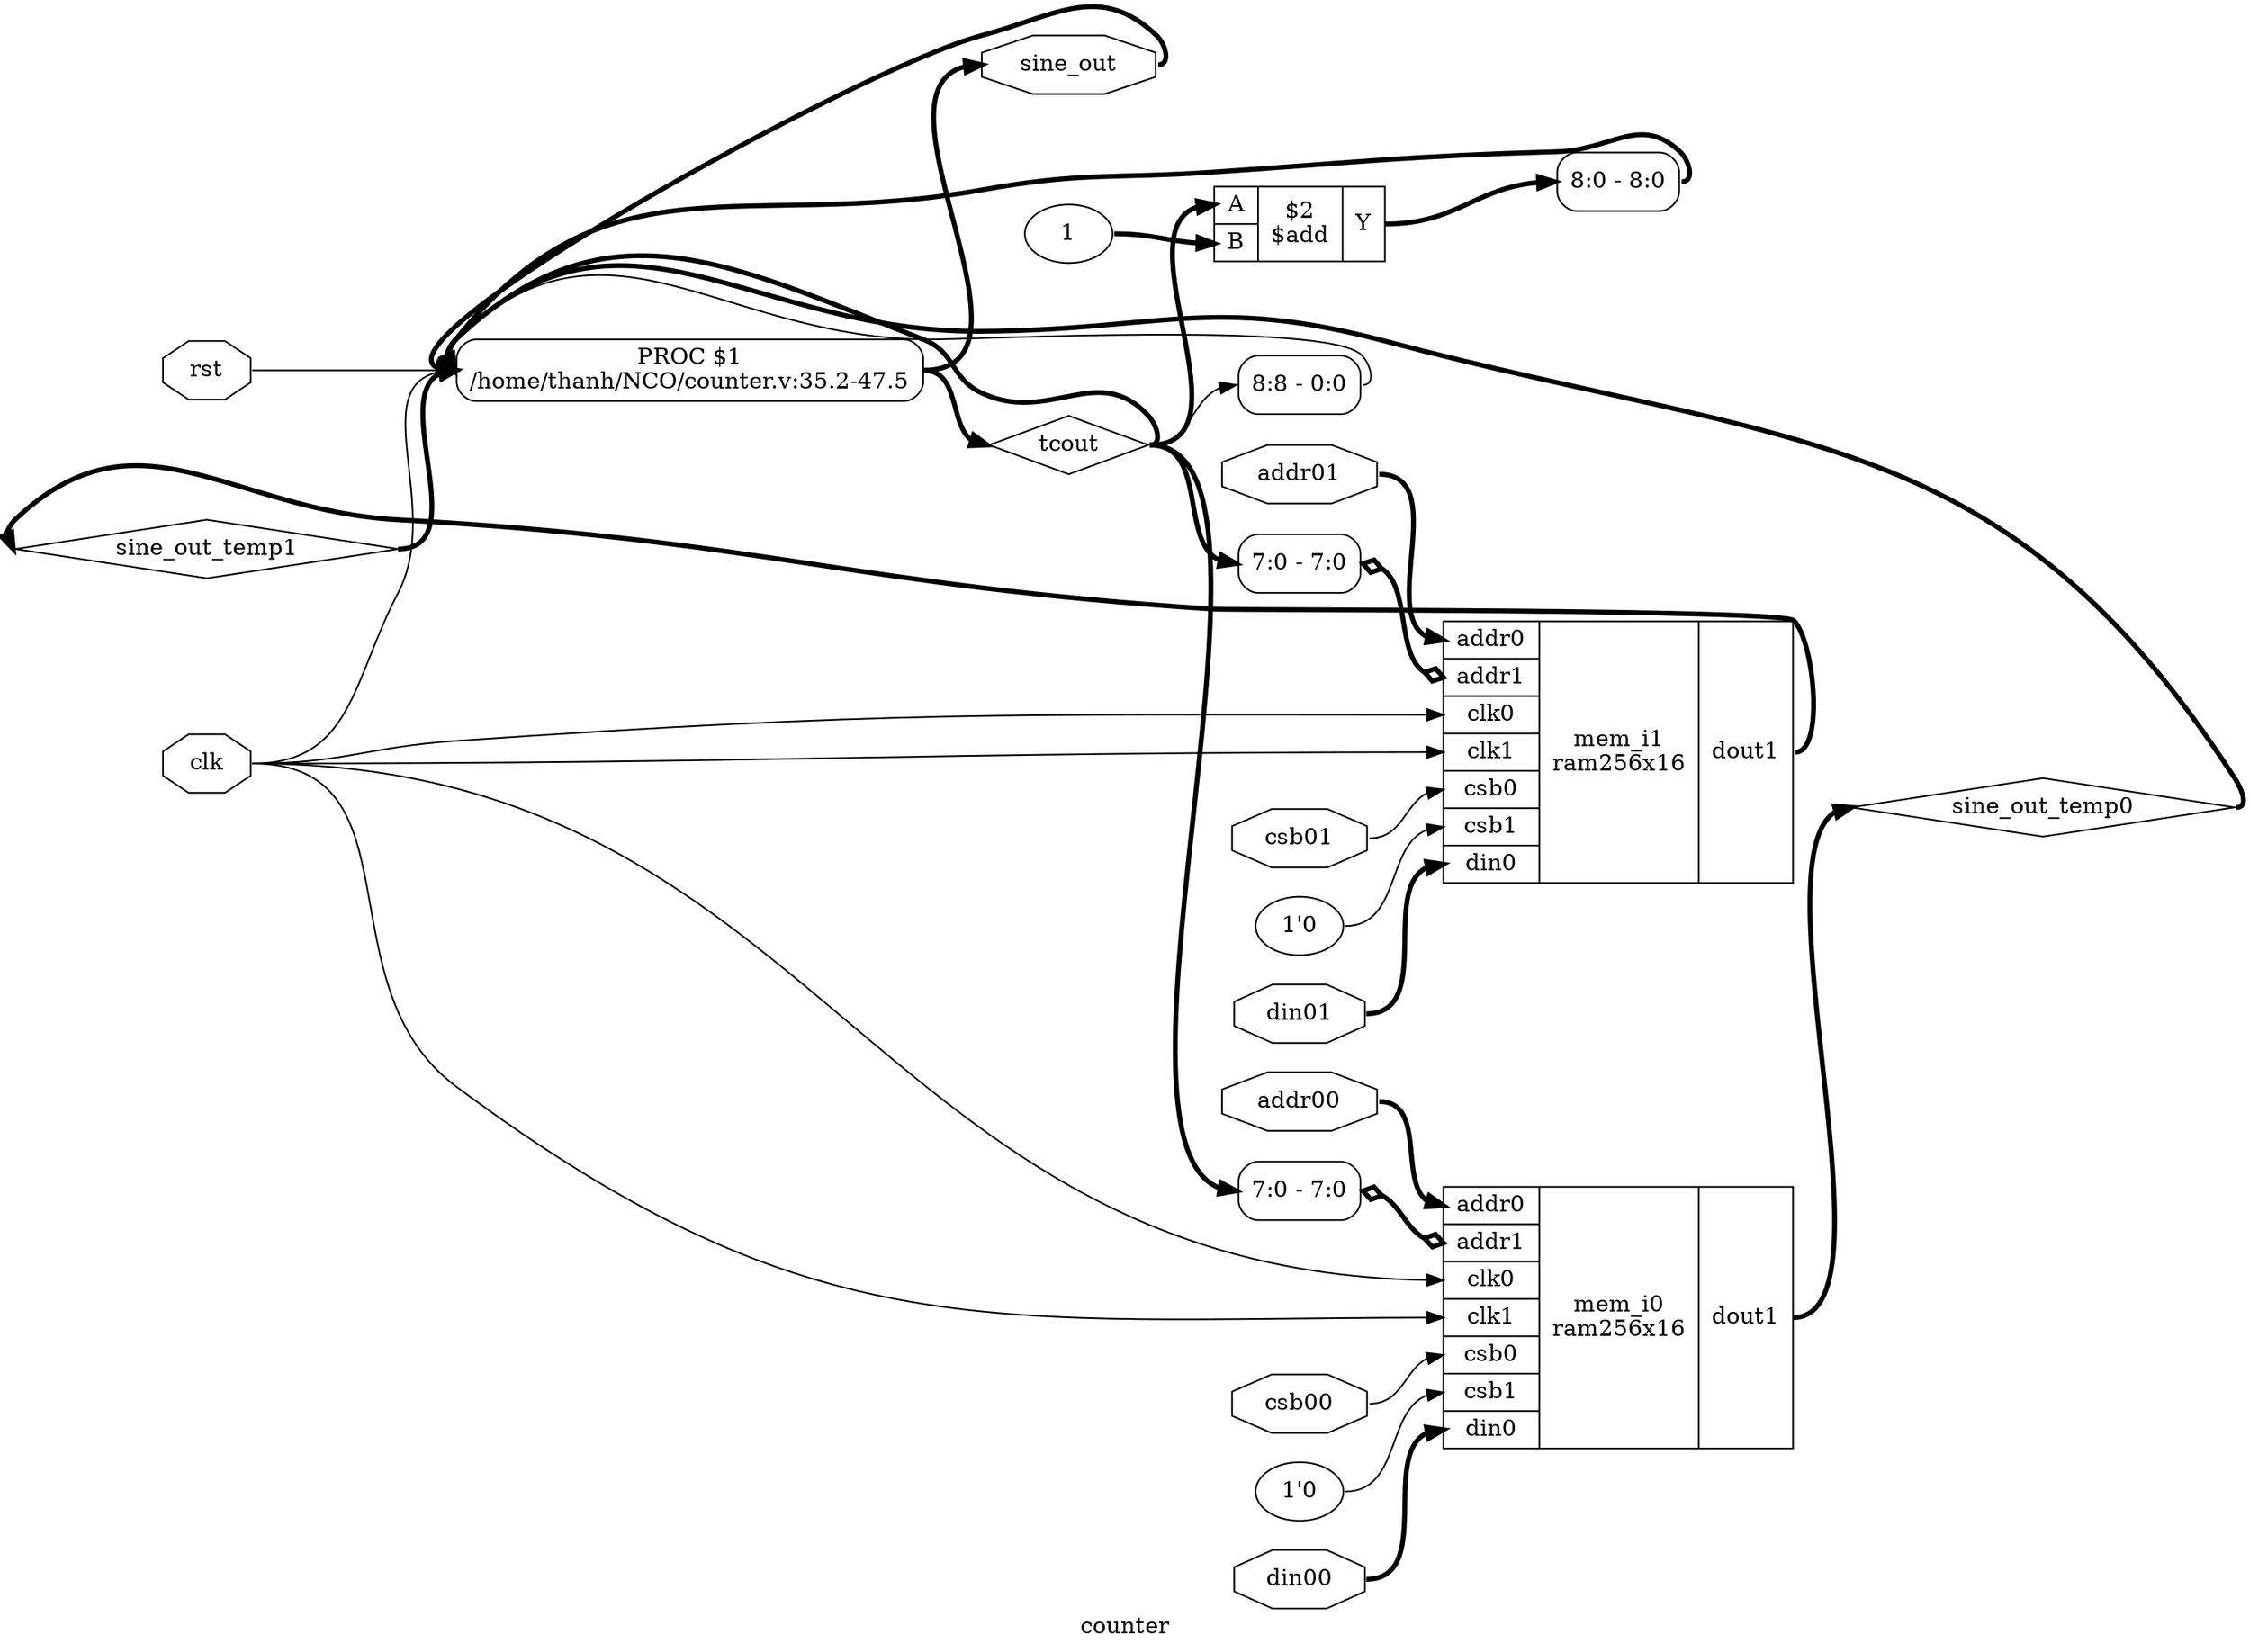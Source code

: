 digraph "counter" {
label="counter";
rankdir="LR";
remincross=true;
n4 [ shape=diamond, label="sine_out_temp1", color="black", fontcolor="black"];
n5 [ shape=diamond, label="sine_out_temp0", color="black", fontcolor="black"];
n6 [ shape=diamond, label="tcout", color="black", fontcolor="black"];
n7 [ shape=octagon, label="sine_out", color="black", fontcolor="black"];
n8 [ shape=octagon, label="din01", color="black", fontcolor="black"];
n9 [ shape=octagon, label="din00", color="black", fontcolor="black"];
n10 [ shape=octagon, label="addr01", color="black", fontcolor="black"];
n11 [ shape=octagon, label="addr00", color="black", fontcolor="black"];
n12 [ shape=octagon, label="csb01", color="black", fontcolor="black"];
n13 [ shape=octagon, label="csb00", color="black", fontcolor="black"];
n14 [ shape=octagon, label="rst", color="black", fontcolor="black"];
n15 [ shape=octagon, label="clk", color="black", fontcolor="black"];
v0 [ label="1" ];
c19 [ shape=record, label="{{<p16> A|<p17> B}|$2\n$add|{<p18> Y}}",  ];
v2 [ label="1'0" ];
c28 [ shape=record, label="{{<p20> addr0|<p21> addr1|<p22> clk0|<p23> clk1|<p24> csb0|<p25> csb1|<p26> din0}|mem_i1\nram256x16|{<p27> dout1}}",  ];
x1 [ shape=record, style=rounded, label="<s0> 7:0 - 7:0 ", color="black", fontcolor="black" ];
x1:e -> c28:p21:w [arrowhead=odiamond, arrowtail=odiamond, dir=both, color="black", fontcolor="black", style="setlinewidth(3)", label=""];
v4 [ label="1'0" ];
c29 [ shape=record, label="{{<p20> addr0|<p21> addr1|<p22> clk0|<p23> clk1|<p24> csb0|<p25> csb1|<p26> din0}|mem_i0\nram256x16|{<p27> dout1}}",  ];
x3 [ shape=record, style=rounded, label="<s0> 7:0 - 7:0 ", color="black", fontcolor="black" ];
x3:e -> c29:p21:w [arrowhead=odiamond, arrowtail=odiamond, dir=both, color="black", fontcolor="black", style="setlinewidth(3)", label=""];
x6 [ shape=record, style=rounded, label="<s0> 8:8 - 0:0 ", color="black", fontcolor="black" ];
x7 [ shape=record, style=rounded, label="<s0> 8:0 - 8:0 ", color="black", fontcolor="black" ];
p5 [shape=box, style=rounded, label="PROC $1\n/home/thanh/NCO/counter.v:35.2-47.5", ];
c19:p18:e -> x7:s0:w [color="black", fontcolor="black", style="setlinewidth(3)", label=""];
n10:e -> c28:p20:w [color="black", fontcolor="black", style="setlinewidth(3)", label=""];
n11:e -> c29:p20:w [color="black", fontcolor="black", style="setlinewidth(3)", label=""];
n12:e -> c28:p24:w [color="black", fontcolor="black", label=""];
n13:e -> c29:p24:w [color="black", fontcolor="black", label=""];
n14:e -> p5:w [color="black", fontcolor="black", label=""];
n15:e -> c28:p22:w [color="black", fontcolor="black", label=""];
n15:e -> c28:p23:w [color="black", fontcolor="black", label=""];
n15:e -> c29:p22:w [color="black", fontcolor="black", label=""];
n15:e -> c29:p23:w [color="black", fontcolor="black", label=""];
n15:e -> p5:w [color="black", fontcolor="black", label=""];
c28:p27:e -> n4:w [color="black", fontcolor="black", style="setlinewidth(3)", label=""];
n4:e -> p5:w [color="black", fontcolor="black", style="setlinewidth(3)", label=""];
c29:p27:e -> n5:w [color="black", fontcolor="black", style="setlinewidth(3)", label=""];
n5:e -> p5:w [color="black", fontcolor="black", style="setlinewidth(3)", label=""];
p5:e -> n6:w [color="black", fontcolor="black", style="setlinewidth(3)", label=""];
n6:e -> c19:p16:w [color="black", fontcolor="black", style="setlinewidth(3)", label=""];
n6:e -> p5:w [color="black", fontcolor="black", style="setlinewidth(3)", label=""];
n6:e -> x1:s0:w [color="black", fontcolor="black", style="setlinewidth(3)", label=""];
n6:e -> x3:s0:w [color="black", fontcolor="black", style="setlinewidth(3)", label=""];
n6:e -> x6:s0:w [color="black", fontcolor="black", label=""];
p5:e -> n7:w [color="black", fontcolor="black", style="setlinewidth(3)", label=""];
n7:e -> p5:w [color="black", fontcolor="black", style="setlinewidth(3)", label=""];
n8:e -> c28:p26:w [color="black", fontcolor="black", style="setlinewidth(3)", label=""];
n9:e -> c29:p26:w [color="black", fontcolor="black", style="setlinewidth(3)", label=""];
v0:e -> c19:p17:w [color="black", fontcolor="black", style="setlinewidth(3)", label=""];
v2:e -> c28:p25:w [color="black", fontcolor="black", label=""];
v4:e -> c29:p25:w [color="black", fontcolor="black", label=""];
x6:e -> p5:w [color="black", fontcolor="black", label=""];
x7:e -> p5:w [color="black", fontcolor="black", style="setlinewidth(3)", label=""];
}
